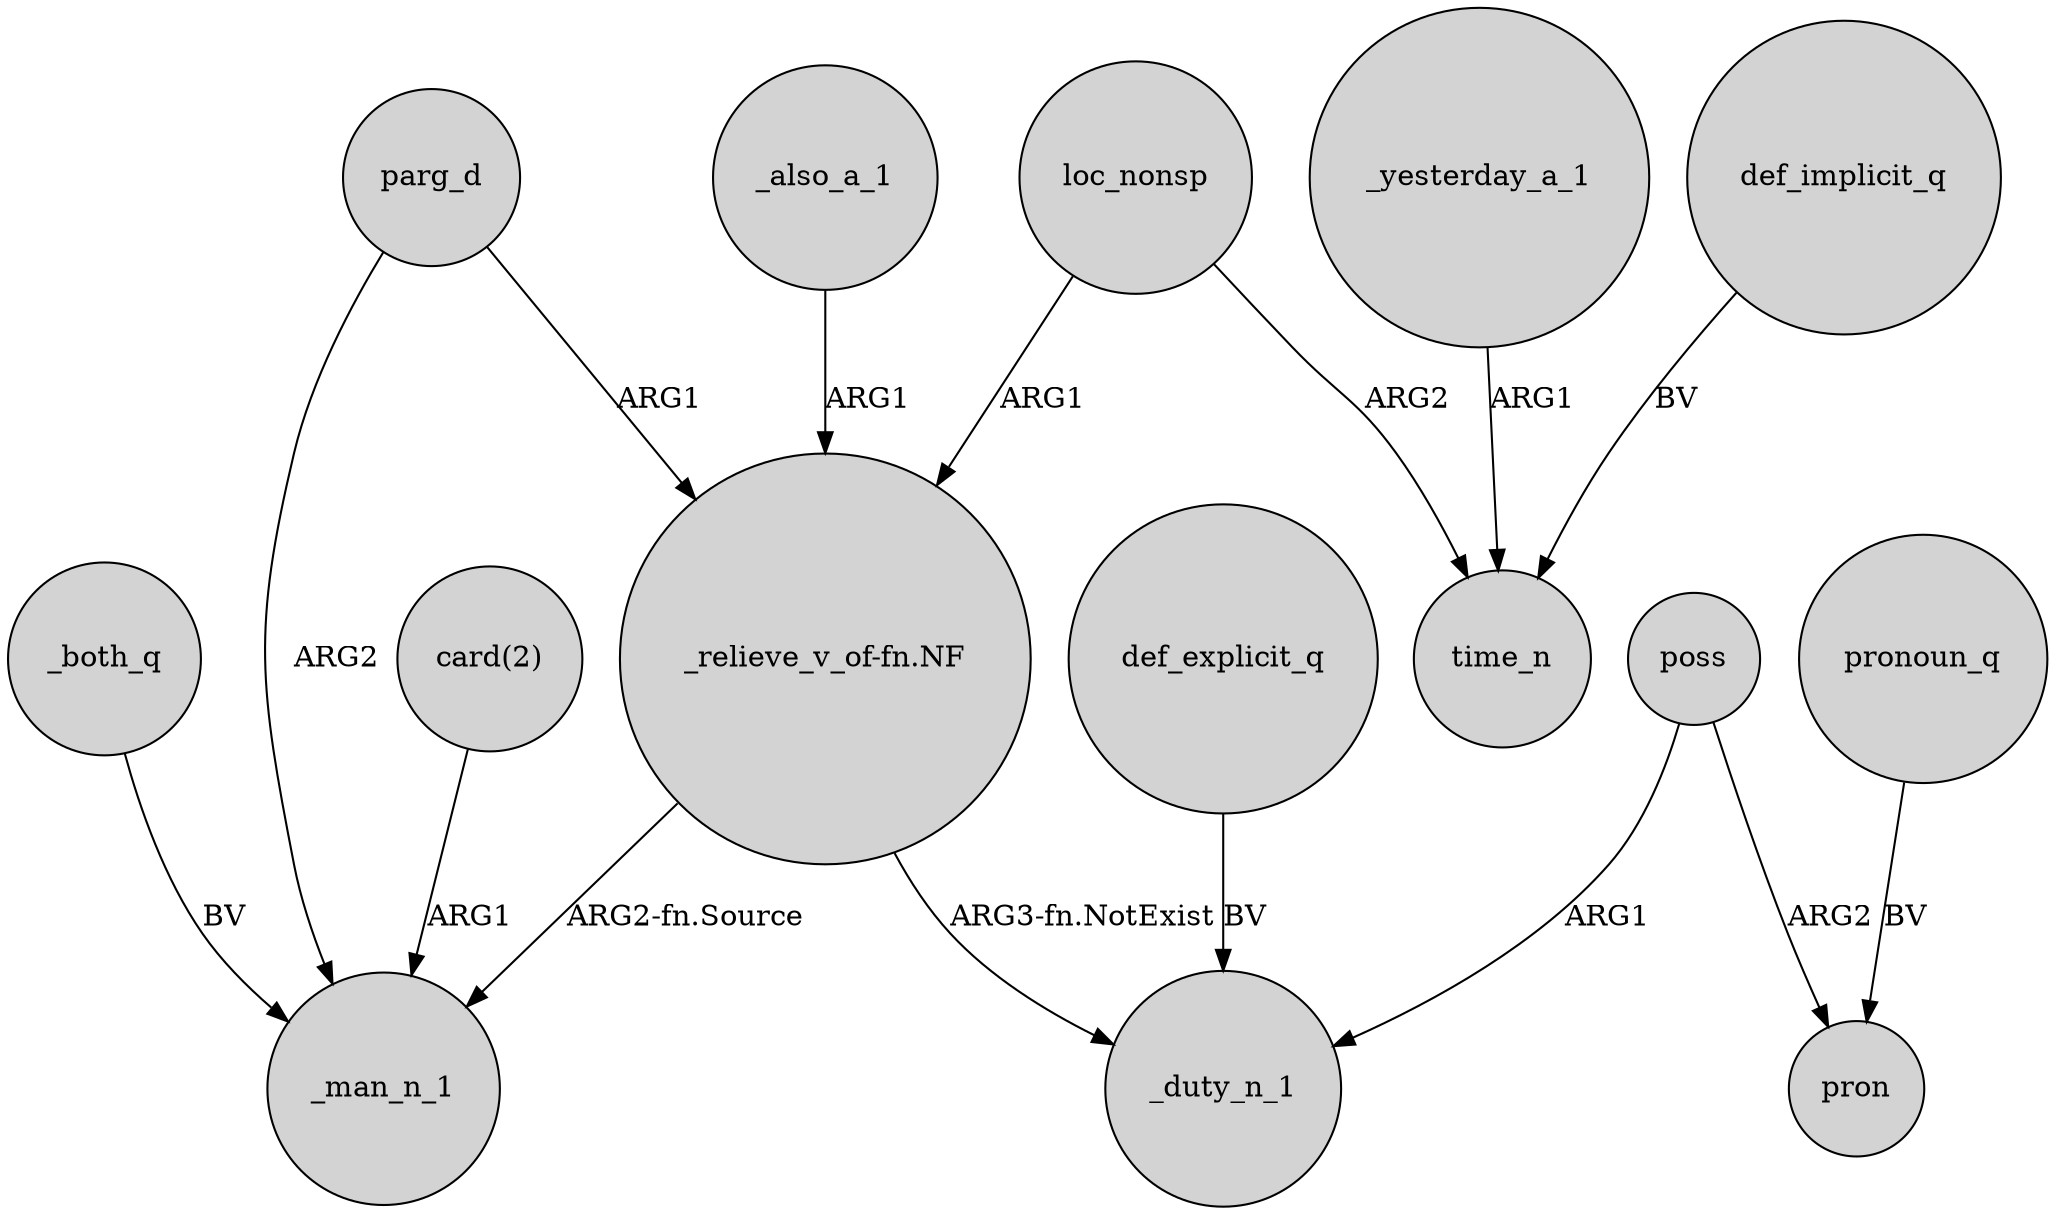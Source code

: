 digraph {
	node [shape=circle style=filled]
	def_explicit_q -> _duty_n_1 [label=BV]
	"card(2)" -> _man_n_1 [label=ARG1]
	parg_d -> "_relieve_v_of-fn.NF" [label=ARG1]
	parg_d -> _man_n_1 [label=ARG2]
	_yesterday_a_1 -> time_n [label=ARG1]
	"_relieve_v_of-fn.NF" -> _duty_n_1 [label="ARG3-fn.NotExist"]
	poss -> pron [label=ARG2]
	poss -> _duty_n_1 [label=ARG1]
	"_relieve_v_of-fn.NF" -> _man_n_1 [label="ARG2-fn.Source"]
	loc_nonsp -> time_n [label=ARG2]
	_both_q -> _man_n_1 [label=BV]
	def_implicit_q -> time_n [label=BV]
	loc_nonsp -> "_relieve_v_of-fn.NF" [label=ARG1]
	_also_a_1 -> "_relieve_v_of-fn.NF" [label=ARG1]
	pronoun_q -> pron [label=BV]
}
